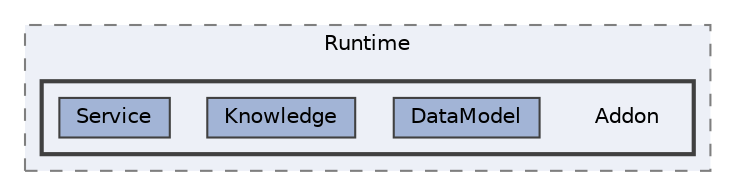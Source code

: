 digraph "C:/Users/むずでょ/Documents/Unity Projects/RMU-1-00-00-Research/Assets/RPGMaker/Codebase/Runtime/Addon"
{
 // LATEX_PDF_SIZE
  bgcolor="transparent";
  edge [fontname=Helvetica,fontsize=10,labelfontname=Helvetica,labelfontsize=10];
  node [fontname=Helvetica,fontsize=10,shape=box,height=0.2,width=0.4];
  compound=true
  subgraph clusterdir_f75b6d0a85c69be80d5afad8cb782400 {
    graph [ bgcolor="#edf0f7", pencolor="grey50", label="Runtime", fontname=Helvetica,fontsize=10 style="filled,dashed", URL="dir_f75b6d0a85c69be80d5afad8cb782400.html",tooltip=""]
  subgraph clusterdir_7519f95c37a7fb146fa4cf7569024839 {
    graph [ bgcolor="#edf0f7", pencolor="grey25", label="", fontname=Helvetica,fontsize=10 style="filled,bold", URL="dir_7519f95c37a7fb146fa4cf7569024839.html",tooltip=""]
    dir_7519f95c37a7fb146fa4cf7569024839 [shape=plaintext, label="Addon"];
  dir_d8a93727125964e1a51ff0c9385bfe0c [label="DataModel", fillcolor="#a2b4d6", color="grey25", style="filled", URL="dir_d8a93727125964e1a51ff0c9385bfe0c.html",tooltip=""];
  dir_d338cbbb5cc4250145c5b4cefb0fb953 [label="Knowledge", fillcolor="#a2b4d6", color="grey25", style="filled", URL="dir_d338cbbb5cc4250145c5b4cefb0fb953.html",tooltip=""];
  dir_f7f7d7fd545308417329c5bf2eb096e2 [label="Service", fillcolor="#a2b4d6", color="grey25", style="filled", URL="dir_f7f7d7fd545308417329c5bf2eb096e2.html",tooltip=""];
  }
  }
}
